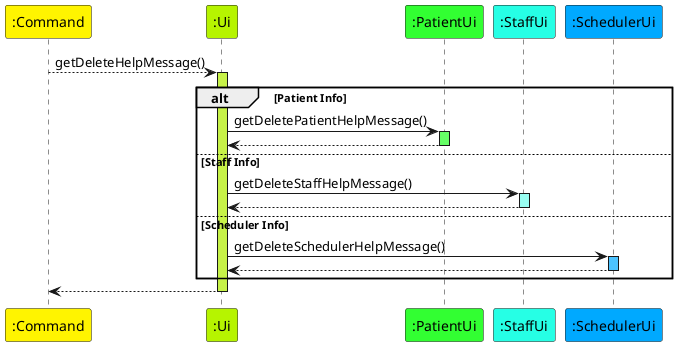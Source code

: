 @startuml
!define ENTITY_COLOR_0 #FFF400
!define ENTITY_COLOR_1 #B6F400
!define ENTITY_COLOR_2 #32FF32
!define ENTITY_COLOR_3 #26FFE5
!define ENTITY_COLOR_4 #00A9FF
!define ENTITY_COLOR_5 #1966FF
!define ENTITY_COLOR_6 #7032FF

!define ACTIVATION_COLOR_0 #C8EF53
!define ACTIVATION_COLOR_1 #C7F248
!define ACTIVATION_COLOR_2 #66FF66
!define ACTIVATION_COLOR_3 #99FFF3
!define ACTIVATION_COLOR_4 #4CC3FF
!define ACTIVATION_COLOR_5 #4C88FF
!define ACTIVATION_COLOR_6 #874CFF

participant ":Command" as command ENTITY_COLOR_0
participant ":Ui" as ui ENTITY_COLOR_1
participant ":PatientUi" as patientUi ENTITY_COLOR_2
participant ":StaffUi" as staffUi ENTITY_COLOR_3
participant ":SchedulerUi" as schedulerUi ENTITY_COLOR_4

command --> ui : getDeleteHelpMessage()
activate ui ACTIVATION_COLOR_1

alt Patient Info
    ui -> patientUi : getDeletePatientHelpMessage()
    activate patientUi ACTIVATION_COLOR_2
    patientUi --> ui
    deactivate patientUi
else Staff Info
    ui -> staffUi: getDeleteStaffHelpMessage()
    activate staffUi ACTIVATION_COLOR_3
    staffUi --> ui
    deactivate staffUi
else Scheduler Info
    ui -> schedulerUi: getDeleteSchedulerHelpMessage()
    activate schedulerUi ACTIVATION_COLOR_4
    schedulerUi --> ui
    deactivate schedulerUi
end

ui --> command
deactivate ui
@enduml